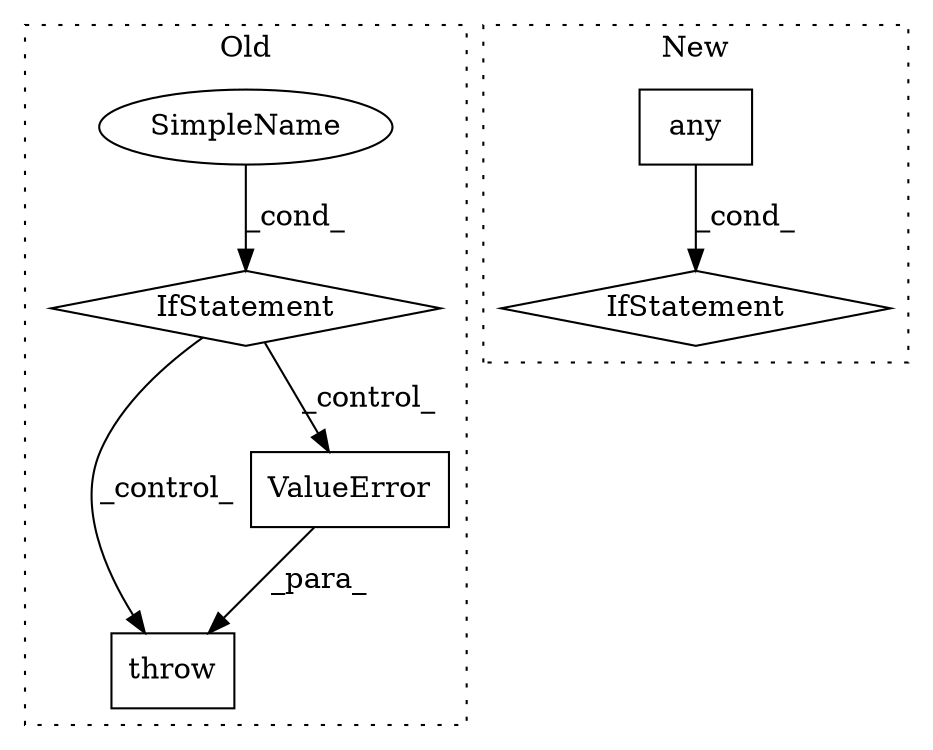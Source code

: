 digraph G {
subgraph cluster0 {
1 [label="throw" a="53" s="10704" l="6" shape="box"];
4 [label="ValueError" a="32" s="10710,10800" l="11,2" shape="box"];
5 [label="SimpleName" a="42" s="" l="" shape="ellipse"];
6 [label="IfStatement" a="25" s="10670,10692" l="4,2" shape="diamond"];
label = "Old";
style="dotted";
}
subgraph cluster1 {
2 [label="any" a="32" s="10679" l="5" shape="box"];
3 [label="IfStatement" a="25" s="10574,10684" l="4,2" shape="diamond"];
label = "New";
style="dotted";
}
2 -> 3 [label="_cond_"];
4 -> 1 [label="_para_"];
5 -> 6 [label="_cond_"];
6 -> 1 [label="_control_"];
6 -> 4 [label="_control_"];
}